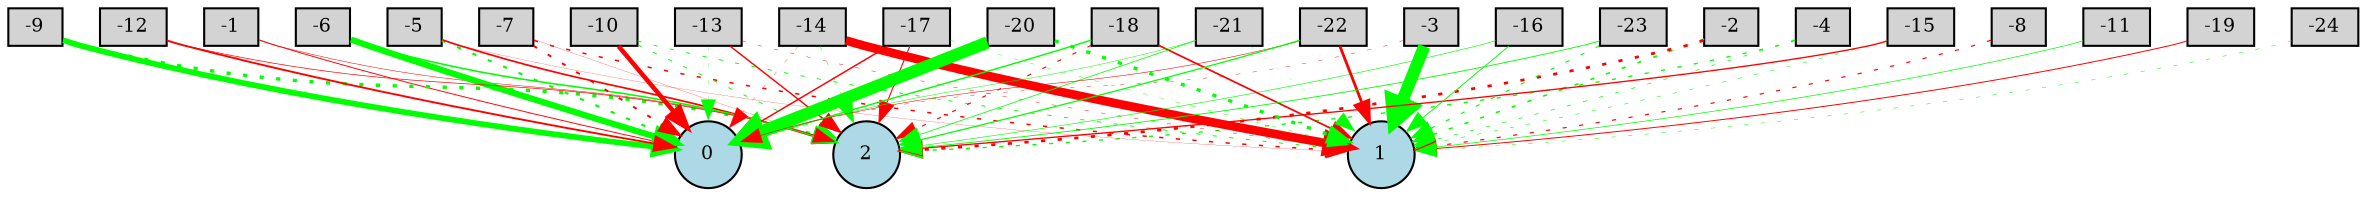 digraph {
	node [fontsize=9 height=0.2 shape=circle width=0.2]
	-1 [fillcolor=lightgray shape=box style=filled]
	-2 [fillcolor=lightgray shape=box style=filled]
	-3 [fillcolor=lightgray shape=box style=filled]
	-4 [fillcolor=lightgray shape=box style=filled]
	-5 [fillcolor=lightgray shape=box style=filled]
	-6 [fillcolor=lightgray shape=box style=filled]
	-7 [fillcolor=lightgray shape=box style=filled]
	-8 [fillcolor=lightgray shape=box style=filled]
	-9 [fillcolor=lightgray shape=box style=filled]
	-10 [fillcolor=lightgray shape=box style=filled]
	-11 [fillcolor=lightgray shape=box style=filled]
	-12 [fillcolor=lightgray shape=box style=filled]
	-13 [fillcolor=lightgray shape=box style=filled]
	-14 [fillcolor=lightgray shape=box style=filled]
	-15 [fillcolor=lightgray shape=box style=filled]
	-16 [fillcolor=lightgray shape=box style=filled]
	-17 [fillcolor=lightgray shape=box style=filled]
	-18 [fillcolor=lightgray shape=box style=filled]
	-19 [fillcolor=lightgray shape=box style=filled]
	-20 [fillcolor=lightgray shape=box style=filled]
	-21 [fillcolor=lightgray shape=box style=filled]
	-22 [fillcolor=lightgray shape=box style=filled]
	-23 [fillcolor=lightgray shape=box style=filled]
	-24 [fillcolor=lightgray shape=box style=filled]
	0 [fillcolor=lightblue style=filled]
	1 [fillcolor=lightblue style=filled]
	2 [fillcolor=lightblue style=filled]
	-20 -> 0 [color=green penwidth=5.896134796792442 style=solid]
	-6 -> 0 [color=green penwidth=2.9793374739540788 style=solid]
	-5 -> 1 [color=red penwidth=0.10636608773005773 style=solid]
	-10 -> 0 [color=red penwidth=2.1737464689316677 style=solid]
	-21 -> 2 [color=green penwidth=0.377609021582886 style=solid]
	-14 -> 1 [color=red penwidth=4.177923369388476 style=solid]
	-18 -> 0 [color=green penwidth=0.6739934738591234 style=solid]
	-8 -> 1 [color=red penwidth=0.5656829645206919 style=dotted]
	-9 -> 0 [color=green penwidth=2.7342185483286086 style=solid]
	-13 -> 0 [color=green penwidth=0.13060807913327374 style=dotted]
	-16 -> 1 [color=green penwidth=0.4559414999370922 style=solid]
	-2 -> 2 [color=red penwidth=1.3254088387196403 style=dotted]
	-3 -> 1 [color=green penwidth=5.9086901871438435 style=solid]
	-7 -> 1 [color=red penwidth=0.7351206488613278 style=dotted]
	-6 -> 2 [color=green penwidth=0.7609678074221051 style=solid]
	-15 -> 1 [color=green penwidth=0.2625316550618191 style=dotted]
	-13 -> 1 [color=red penwidth=0.21089955632411916 style=dotted]
	-18 -> 1 [color=red penwidth=0.8193168795393738 style=solid]
	-24 -> 1 [color=green penwidth=0.2439506422752086 style=dotted]
	-18 -> 2 [color=red penwidth=0.5379597596416643 style=dotted]
	-23 -> 1 [color=green penwidth=0.5535980313462338 style=dotted]
	-17 -> 1 [color=green penwidth=0.20110648023016736 style=dotted]
	-2 -> 1 [color=green penwidth=0.7751636347437926 style=dotted]
	-20 -> 1 [color=green penwidth=1.6206430492653576 style=dotted]
	-1 -> 2 [color=red penwidth=0.24916773858419616 style=solid]
	-12 -> 0 [color=red penwidth=0.9045588051614197 style=solid]
	-9 -> 2 [color=green penwidth=1.6306919207770685 style=dotted]
	-14 -> 2 [color=green penwidth=0.2265264354471874 style=dotted]
	-22 -> 2 [color=green penwidth=0.6086908505967591 style=solid]
	-4 -> 2 [color=green penwidth=0.6409390649816742 style=dotted]
	-21 -> 1 [color=green penwidth=0.10010448805926585 style=dotted]
	-22 -> 0 [color=red penwidth=0.26793531089902567 style=solid]
	-10 -> 1 [color=green penwidth=0.45009443820337036 style=dotted]
	-17 -> 0 [color=red penwidth=0.708539702002394 style=solid]
	-7 -> 2 [color=red penwidth=0.11375880386480001 style=solid]
	-11 -> 1 [color=green penwidth=0.34603769351556335 style=solid]
	-7 -> 0 [color=red penwidth=0.9387327026444653 style=dotted]
	-14 -> 0 [color=red penwidth=0.14870146163894993 style=dotted]
	-4 -> 1 [color=green penwidth=0.33637097519954995 style=dotted]
	-12 -> 2 [color=red penwidth=0.3354780804120342 style=solid]
	-16 -> 2 [color=green penwidth=0.30397055199100886 style=solid]
	-19 -> 1 [color=red penwidth=0.4730243407097857 style=solid]
	-5 -> 0 [color=green penwidth=1.041512130813168 style=dotted]
	-5 -> 2 [color=red penwidth=0.8173584704094137 style=solid]
	-13 -> 2 [color=red penwidth=0.6824758883590235 style=solid]
	-15 -> 2 [color=red penwidth=0.6423813895014895 style=solid]
	-17 -> 2 [color=red penwidth=0.5256640315448379 style=solid]
	-3 -> 0 [color=red penwidth=0.2001069740291588 style=dotted]
	-1 -> 0 [color=red penwidth=0.45651168717536816 style=solid]
	-23 -> 2 [color=green penwidth=0.4233674270865657 style=solid]
	-10 -> 2 [color=green penwidth=0.4653483202713773 style=dotted]
	-21 -> 0 [color=green penwidth=0.23899496472412576 style=solid]
	-22 -> 1 [color=red penwidth=1.355378980511067 style=solid]
}
